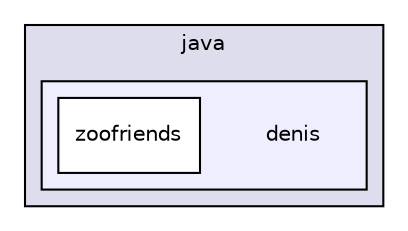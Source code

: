 digraph "C:/Users/denis/Desktop/gfs/mvnZoo/zoofriends/src/main/java/denis" {
  compound=true
  node [ fontsize="10", fontname="Helvetica"];
  edge [ labelfontsize="10", labelfontname="Helvetica"];
  subgraph clusterdir_fe2c1b059b6c3c7f45c6adce405fea91 {
    graph [ bgcolor="#ddddee", pencolor="black", label="java" fontname="Helvetica", fontsize="10", URL="dir_fe2c1b059b6c3c7f45c6adce405fea91.html"]
  subgraph clusterdir_fffd1635d51782034404e4677521f5f4 {
    graph [ bgcolor="#eeeeff", pencolor="black", label="" URL="dir_fffd1635d51782034404e4677521f5f4.html"];
    dir_fffd1635d51782034404e4677521f5f4 [shape=plaintext label="denis"];
    dir_a65db27bab3b1ef3a061cc905282840d [shape=box label="zoofriends" color="black" fillcolor="white" style="filled" URL="dir_a65db27bab3b1ef3a061cc905282840d.html"];
  }
  }
}
